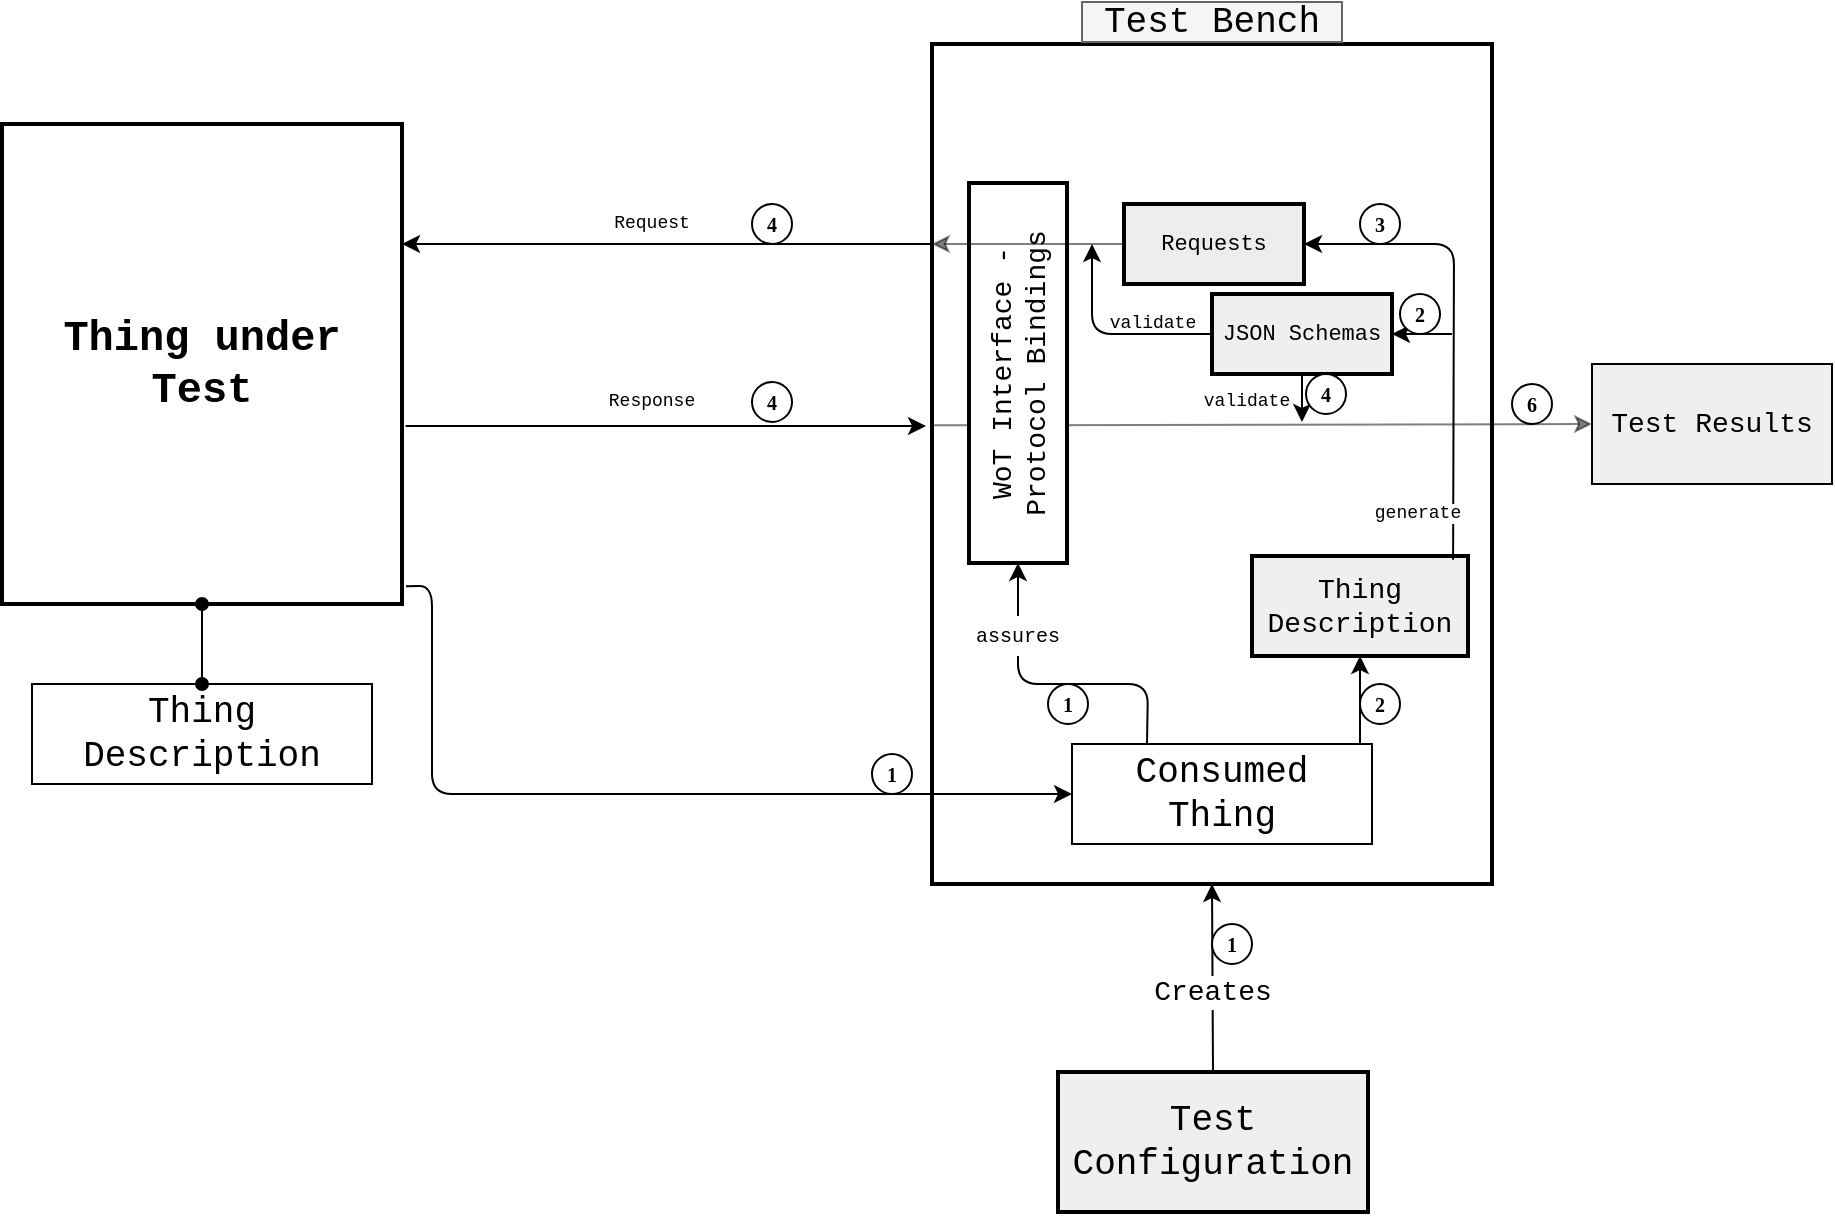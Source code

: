 <mxfile userAgent="Mozilla/5.0 (X11; Linux x86_64) AppleWebKit/537.36 (KHTML, like Gecko) draw.io/7.3.5 Chrome/58.0.303.110 Electron/1.7.5 Safari/537.36" version="7.3.5" editor="www.draw.io" type="device"><diagram id="65e3f9e0-6135-0a22-eda3-ff4f75e7fbd1" name="Page-1"><mxGraphModel dx="1106" dy="868" grid="1" gridSize="10" guides="1" tooltips="1" connect="1" arrows="1" fold="1" page="1" pageScale="1" pageWidth="827" pageHeight="1169" background="#ffffff" math="0" shadow="0"><root><mxCell id="0"/><mxCell id="1" parent="0"/><mxCell id="2" value="Thing under Test" style="rounded=0;whiteSpace=wrap;html=1;strokeColor=#000000;strokeWidth=2;fillColor=none;fontFamily=Courier New;fontSize=21;fontColor=#000000;align=center;fontStyle=1;verticalAlign=middle;" vertex="1" parent="1"><mxGeometry x="165" y="120" width="200" height="240" as="geometry"/></mxCell><mxCell id="3" value="Thing Description" style="text;html=1;strokeColor=#000000;fillColor=#ffffff;align=center;verticalAlign=middle;whiteSpace=wrap;fontFamily=Courier New;fontSize=18;fontColor=#000000;" vertex="1" parent="1"><mxGeometry x="180" y="400" width="170" height="50" as="geometry"/></mxCell><mxCell id="4" value="" style="endArrow=oval;startArrow=oval;html=1;strokeColor=#000000;strokeWidth=1;fontFamily=Courier New;fontSize=18;fontColor=#000000;entryX=0.5;entryY=1;exitX=0.5;exitY=0;startFill=1;endFill=1;" edge="1" parent="1" source="3" target="2"><mxGeometry width="50" height="50" relative="1" as="geometry"><mxPoint x="285" y="600" as="sourcePoint"/><mxPoint x="335" y="550" as="targetPoint"/></mxGeometry></mxCell><mxCell id="6" value="" style="endArrow=classic;html=1;strokeColor=#000000;strokeWidth=1;fontFamily=Courier New;fontSize=18;fontColor=#000000;exitX=1.01;exitY=0.963;exitPerimeter=0;entryX=0;entryY=0.5;" edge="1" parent="1" source="2" target="9"><mxGeometry width="50" height="50" relative="1" as="geometry"><mxPoint x="280" y="290" as="sourcePoint"/><mxPoint x="570" y="450" as="targetPoint"/><Array as="points"><mxPoint x="380" y="351"/><mxPoint x="380" y="455"/></Array></mxGeometry></mxCell><mxCell id="7" value="" style="rounded=0;whiteSpace=wrap;html=1;strokeColor=#000000;strokeWidth=2;fillColor=none;fontFamily=Courier New;fontSize=18;fontColor=#000000;align=center;" vertex="1" parent="1"><mxGeometry x="630" y="80" width="280" height="420" as="geometry"/></mxCell><mxCell id="9" value="Consumed Thing" style="text;html=1;strokeColor=#000000;fillColor=#ffffff;align=center;verticalAlign=middle;whiteSpace=wrap;fontFamily=Courier New;fontSize=18;fontColor=#000000;" vertex="1" parent="1"><mxGeometry x="700" y="430" width="150" height="50" as="geometry"/></mxCell><mxCell id="10" value="Thing Description" style="text;html=1;strokeColor=#000000;fillColor=#EFEFEF;align=center;verticalAlign=middle;whiteSpace=wrap;fontFamily=Courier New;fontSize=14;fontColor=#000000;strokeWidth=2;" vertex="1" parent="1"><mxGeometry x="790" y="336" width="108" height="50" as="geometry"/></mxCell><mxCell id="11" value="Test Bench" style="text;html=1;strokeColor=#666666;fillColor=#f5f5f5;align=center;verticalAlign=middle;whiteSpace=wrap;fontFamily=Courier New;fontSize=18;fontColor=#000000;" vertex="1" parent="1"><mxGeometry x="705" y="59" width="130" height="20" as="geometry"/></mxCell><mxCell id="12" value="Test Configuration" style="rounded=0;whiteSpace=wrap;html=1;strokeColor=#000000;strokeWidth=2;fillColor=#EFEFEF;fontFamily=Courier New;fontSize=18;fontColor=#000000;align=center;" vertex="1" parent="1"><mxGeometry x="693" y="594" width="155" height="70" as="geometry"/></mxCell><mxCell id="16" value="" style="endArrow=classic;html=1;strokeColor=#000000;strokeWidth=1;fontFamily=Courier New;fontSize=18;fontColor=#000000;entryX=0.5;entryY=1;exitX=0.5;exitY=0;" edge="1" parent="1" source="12" target="7"><mxGeometry width="50" height="50" relative="1" as="geometry"><mxPoint x="600" y="600" as="sourcePoint"/><mxPoint x="460" y="570" as="targetPoint"/></mxGeometry></mxCell><mxCell id="18" value="Creates" style="text;html=1;resizable=0;points=[];align=center;verticalAlign=middle;labelBackgroundColor=#ffffff;fontSize=14;fontFamily=Courier New;fontColor=#000000;" vertex="1" connectable="0" parent="16"><mxGeometry x="-0.399" y="2" relative="1" as="geometry"><mxPoint x="1" y="-12" as="offset"/></mxGeometry></mxCell><mxCell id="19" value="" style="endArrow=classic;html=1;strokeColor=#000000;strokeWidth=1;fontFamily=Courier New;fontSize=14;fontColor=#000000;entryX=0.5;entryY=1;" edge="1" parent="1" target="10"><mxGeometry width="50" height="50" relative="1" as="geometry"><mxPoint x="844" y="430" as="sourcePoint"/><mxPoint x="620" y="510" as="targetPoint"/></mxGeometry></mxCell><mxCell id="20" value="JSON Schemas" style="rounded=0;whiteSpace=wrap;html=1;strokeColor=#000000;strokeWidth=2;fillColor=#EFEFEF;fontFamily=Courier New;fontSize=11;fontColor=#000000;align=center;" vertex="1" parent="1"><mxGeometry x="770" y="205" width="90" height="40" as="geometry"/></mxCell><mxCell id="21" value="Requests" style="rounded=0;whiteSpace=wrap;html=1;strokeColor=#000000;strokeWidth=2;fillColor=#EDEDED;fontFamily=Courier New;fontSize=11;fontColor=#000000;align=center;" vertex="1" parent="1"><mxGeometry x="726" y="160" width="90" height="40" as="geometry"/></mxCell><mxCell id="22" value="" style="endArrow=classic;html=1;strokeColor=#000000;strokeWidth=1;fontFamily=Courier New;fontSize=14;fontColor=#000000;entryX=1;entryY=0.25;" edge="1" parent="1" target="2"><mxGeometry width="50" height="50" relative="1" as="geometry"><mxPoint x="630" y="180" as="sourcePoint"/><mxPoint x="450" y="190" as="targetPoint"/></mxGeometry></mxCell><mxCell id="23" value="" style="endArrow=classic;html=1;strokeColor=#000000;strokeWidth=1;fontFamily=Courier New;fontSize=14;fontColor=#000000;exitX=1.009;exitY=0.629;exitPerimeter=0;" edge="1" parent="1" source="2"><mxGeometry width="50" height="50" relative="1" as="geometry"><mxPoint x="280" y="271" as="sourcePoint"/><mxPoint x="627" y="271" as="targetPoint"/></mxGeometry></mxCell><mxCell id="27" value="" style="endArrow=classic;html=1;strokeColor=#000000;strokeWidth=1;fontFamily=Courier New;fontSize=14;fontColor=#000000;entryX=0;entryY=0.5;exitX=0.25;exitY=0;" edge="1" parent="1" source="9" target="26"><mxGeometry width="50" height="50" relative="1" as="geometry"><mxPoint x="680" y="410" as="sourcePoint"/><mxPoint x="730" y="360" as="targetPoint"/><Array as="points"><mxPoint x="738" y="400"/><mxPoint x="673" y="400"/></Array></mxGeometry></mxCell><mxCell id="28" value="assures" style="text;html=1;strokeColor=none;fillColor=#ffffff;align=center;verticalAlign=middle;whiteSpace=wrap;fontFamily=Courier New;fontSize=10;fontColor=#000000;" vertex="1" parent="1"><mxGeometry x="638" y="366" width="70" height="20" as="geometry"/></mxCell><mxCell id="29" value="" style="endArrow=classic;html=1;strokeColor=#000000;strokeWidth=1;fontFamily=Courier New;fontSize=14;fontColor=#000000;exitX=0;exitY=0.5;" edge="1" parent="1" source="20"><mxGeometry width="50" height="50" relative="1" as="geometry"><mxPoint x="720" y="310" as="sourcePoint"/><mxPoint x="710" y="180" as="targetPoint"/><Array as="points"><mxPoint x="710" y="225"/></Array></mxGeometry></mxCell><mxCell id="30" value="" style="endArrow=classic;html=1;strokeColor=#000000;strokeWidth=1;fontFamily=Courier New;fontSize=14;fontColor=#000000;exitX=-0.001;exitY=0.454;exitPerimeter=0;opacity=50;entryX=0;entryY=0.5;" edge="1" parent="1" source="7" target="52"><mxGeometry width="50" height="50" relative="1" as="geometry"><mxPoint x="720" y="320" as="sourcePoint"/><mxPoint x="930" y="270" as="targetPoint"/></mxGeometry></mxCell><mxCell id="26" value="WoT Interface - Protocol Bindings" style="rounded=0;whiteSpace=wrap;html=1;strokeColor=#000000;strokeWidth=2;fillColor=#ffffff;fontFamily=Courier New;fontSize=14;fontColor=#000000;align=center;rotation=-90;" vertex="1" parent="1"><mxGeometry x="578" y="220" width="190" height="49" as="geometry"/></mxCell><mxCell id="24" value="" style="endArrow=classic;html=1;strokeColor=#000000;strokeWidth=1;fontFamily=Courier New;fontSize=14;fontColor=#000000;exitX=0;exitY=0.5;opacity=50;" edge="1" parent="1" source="21"><mxGeometry width="50" height="50" relative="1" as="geometry"><mxPoint x="640" y="270" as="sourcePoint"/><mxPoint x="630" y="180" as="targetPoint"/></mxGeometry></mxCell><mxCell id="31" value="validate" style="text;html=1;strokeColor=none;fillColor=none;align=center;verticalAlign=middle;whiteSpace=wrap;fontFamily=Courier New;fontSize=9;fontColor=#000000;" vertex="1" parent="1"><mxGeometry x="713" y="210" width="55" height="20" as="geometry"/></mxCell><mxCell id="32" value="validate" style="text;html=1;strokeColor=none;fillColor=none;align=center;verticalAlign=middle;whiteSpace=wrap;fontFamily=Courier New;fontSize=9;fontColor=#000000;" vertex="1" parent="1"><mxGeometry x="760" y="249" width="55" height="20" as="geometry"/></mxCell><mxCell id="33" value="" style="endArrow=classic;html=1;strokeColor=#000000;strokeWidth=1;fontFamily=Courier New;fontSize=9;fontColor=#000000;exitX=0.931;exitY=0.037;entryX=1;entryY=0.5;exitPerimeter=0;" edge="1" parent="1" source="10" target="21"><mxGeometry width="50" height="50" relative="1" as="geometry"><mxPoint x="830" y="330" as="sourcePoint"/><mxPoint x="880" y="280" as="targetPoint"/><Array as="points"><mxPoint x="891" y="180"/></Array></mxGeometry></mxCell><mxCell id="34" value="" style="endArrow=classic;html=1;strokeColor=#000000;strokeWidth=1;fontFamily=Courier New;fontSize=9;fontColor=#000000;entryX=1;entryY=0.5;" edge="1" parent="1" target="20"><mxGeometry width="50" height="50" relative="1" as="geometry"><mxPoint x="890" y="225" as="sourcePoint"/><mxPoint x="1030" y="210" as="targetPoint"/></mxGeometry></mxCell><mxCell id="35" value="generate" style="text;html=1;strokeColor=none;fillColor=#ffffff;align=center;verticalAlign=middle;whiteSpace=wrap;fontFamily=Courier New;fontSize=9;fontColor=#000000;" vertex="1" parent="1"><mxGeometry x="848" y="310" width="50" height="10" as="geometry"/></mxCell><mxCell id="36" value="" style="endArrow=classic;html=1;strokeColor=#000000;strokeWidth=1;fontFamily=Courier New;fontSize=9;fontColor=#000000;exitX=0.5;exitY=1;endFill=1;" edge="1" parent="1" source="20"><mxGeometry width="50" height="50" relative="1" as="geometry"><mxPoint x="730" y="330" as="sourcePoint"/><mxPoint x="815" y="269" as="targetPoint"/></mxGeometry></mxCell><mxCell id="37" value="Request" style="text;html=1;strokeColor=none;fillColor=none;align=center;verticalAlign=middle;whiteSpace=wrap;fontFamily=Courier New;fontSize=9;fontColor=#000000;" vertex="1" parent="1"><mxGeometry x="470" y="160" width="40" height="20" as="geometry"/></mxCell><mxCell id="38" value="Response" style="text;html=1;strokeColor=none;fillColor=none;align=center;verticalAlign=middle;whiteSpace=wrap;fontFamily=Courier New;fontSize=9;fontColor=#000000;" vertex="1" parent="1"><mxGeometry x="470" y="249" width="40" height="20" as="geometry"/></mxCell><mxCell id="40" value="1" style="ellipse;whiteSpace=wrap;html=1;aspect=fixed;strokeColor=#000000;strokeWidth=1;fillColor=#ffffff;fontFamily=Comic Sans MS;fontSize=10;fontColor=#000000;align=center;fontStyle=1;verticalAlign=middle;" vertex="1" parent="1"><mxGeometry x="600" y="435" width="20" height="20" as="geometry"/></mxCell><mxCell id="43" value="2" style="ellipse;whiteSpace=wrap;html=1;aspect=fixed;strokeColor=#000000;strokeWidth=1;fillColor=#ffffff;fontFamily=Comic Sans MS;fontSize=10;fontColor=#000000;align=center;fontStyle=1;verticalAlign=middle;" vertex="1" parent="1"><mxGeometry x="844" y="400" width="20" height="20" as="geometry"/></mxCell><mxCell id="44" value="3" style="ellipse;whiteSpace=wrap;html=1;aspect=fixed;strokeColor=#000000;strokeWidth=1;fillColor=#ffffff;fontFamily=Comic Sans MS;fontSize=10;fontColor=#000000;align=center;fontStyle=1;verticalAlign=middle;" vertex="1" parent="1"><mxGeometry x="844" y="160" width="20" height="20" as="geometry"/></mxCell><mxCell id="45" value="6" style="ellipse;whiteSpace=wrap;html=1;aspect=fixed;strokeColor=#000000;strokeWidth=1;fillColor=#ffffff;fontFamily=Comic Sans MS;fontSize=10;fontColor=#000000;align=center;fontStyle=1;verticalAlign=middle;" vertex="1" parent="1"><mxGeometry x="920" y="250" width="20" height="20" as="geometry"/></mxCell><mxCell id="46" value="4" style="ellipse;whiteSpace=wrap;html=1;aspect=fixed;strokeColor=#000000;strokeWidth=1;fillColor=#ffffff;fontFamily=Comic Sans MS;fontSize=10;fontColor=#000000;align=center;fontStyle=1;verticalAlign=middle;" vertex="1" parent="1"><mxGeometry x="540" y="160" width="20" height="20" as="geometry"/></mxCell><mxCell id="47" value="1" style="ellipse;whiteSpace=wrap;html=1;aspect=fixed;strokeColor=#000000;strokeWidth=1;fillColor=#ffffff;fontFamily=Comic Sans MS;fontSize=10;fontColor=#000000;align=center;fontStyle=1;verticalAlign=middle;" vertex="1" parent="1"><mxGeometry x="688" y="400" width="20" height="20" as="geometry"/></mxCell><mxCell id="48" value="1" style="ellipse;whiteSpace=wrap;html=1;aspect=fixed;strokeColor=#000000;strokeWidth=1;fillColor=#ffffff;fontFamily=Comic Sans MS;fontSize=10;fontColor=#000000;align=center;fontStyle=1;verticalAlign=middle;" vertex="1" parent="1"><mxGeometry x="770" y="520" width="20" height="20" as="geometry"/></mxCell><mxCell id="49" value="2" style="ellipse;whiteSpace=wrap;html=1;aspect=fixed;strokeColor=#000000;strokeWidth=1;fillColor=#ffffff;fontFamily=Comic Sans MS;fontSize=10;fontColor=#000000;align=center;fontStyle=1;verticalAlign=middle;" vertex="1" parent="1"><mxGeometry x="864" y="205" width="20" height="20" as="geometry"/></mxCell><mxCell id="50" value="4" style="ellipse;whiteSpace=wrap;html=1;aspect=fixed;strokeColor=#000000;strokeWidth=1;fillColor=#ffffff;fontFamily=Comic Sans MS;fontSize=10;fontColor=#000000;align=center;fontStyle=1;verticalAlign=middle;" vertex="1" parent="1"><mxGeometry x="540" y="249" width="20" height="20" as="geometry"/></mxCell><mxCell id="51" value="4" style="ellipse;whiteSpace=wrap;html=1;aspect=fixed;strokeColor=#000000;strokeWidth=1;fillColor=#ffffff;fontFamily=Comic Sans MS;fontSize=10;fontColor=#000000;align=center;fontStyle=1;verticalAlign=middle;" vertex="1" parent="1"><mxGeometry x="817" y="245" width="20" height="20" as="geometry"/></mxCell><mxCell id="52" value="Test Results" style="rounded=0;whiteSpace=wrap;html=1;strokeColor=#000000;strokeWidth=1;fillColor=#EFEFEF;fontFamily=Courier New;fontSize=14;fontColor=#000000;align=center;" vertex="1" parent="1"><mxGeometry x="960" y="240" width="120" height="60" as="geometry"/></mxCell></root></mxGraphModel></diagram></mxfile>